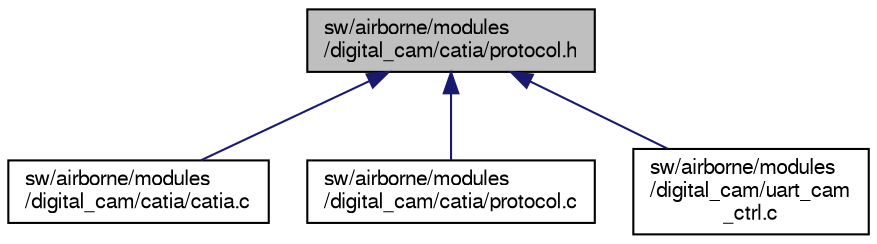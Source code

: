 digraph "sw/airborne/modules/digital_cam/catia/protocol.h"
{
  edge [fontname="FreeSans",fontsize="10",labelfontname="FreeSans",labelfontsize="10"];
  node [fontname="FreeSans",fontsize="10",shape=record];
  Node1 [label="sw/airborne/modules\l/digital_cam/catia/protocol.h",height=0.2,width=0.4,color="black", fillcolor="grey75", style="filled", fontcolor="black"];
  Node1 -> Node2 [dir="back",color="midnightblue",fontsize="10",style="solid",fontname="FreeSans"];
  Node2 [label="sw/airborne/modules\l/digital_cam/catia/catia.c",height=0.2,width=0.4,color="black", fillcolor="white", style="filled",URL="$catia_8c.html"];
  Node1 -> Node3 [dir="back",color="midnightblue",fontsize="10",style="solid",fontname="FreeSans"];
  Node3 [label="sw/airborne/modules\l/digital_cam/catia/protocol.c",height=0.2,width=0.4,color="black", fillcolor="white", style="filled",URL="$protocol_8c.html"];
  Node1 -> Node4 [dir="back",color="midnightblue",fontsize="10",style="solid",fontname="FreeSans"];
  Node4 [label="sw/airborne/modules\l/digital_cam/uart_cam\l_ctrl.c",height=0.2,width=0.4,color="black", fillcolor="white", style="filled",URL="$uart__cam__ctrl_8c.html",tooltip="Control the camera via uart to chdk-ptp. "];
}
